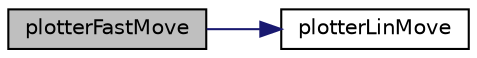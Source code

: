 digraph "plotterFastMove"
{
 // LATEX_PDF_SIZE
  edge [fontname="Helvetica",fontsize="10",labelfontname="Helvetica",labelfontsize="10"];
  node [fontname="Helvetica",fontsize="10",shape=record];
  rankdir="LR";
  Node1 [label="plotterFastMove",height=0.2,width=0.4,color="black", fillcolor="grey75", style="filled", fontcolor="black",tooltip="Move to positon as fast as max feedrate allows."];
  Node1 -> Node2 [color="midnightblue",fontsize="10",style="solid",fontname="Helvetica"];
  Node2 [label="plotterLinMove",height=0.2,width=0.4,color="black", fillcolor="white", style="filled",URL="$plotter_8c.html#a7083e51bd8b7d2883314ef5d20a746f1",tooltip="Moves the plotter with the specified feed rate."];
}
